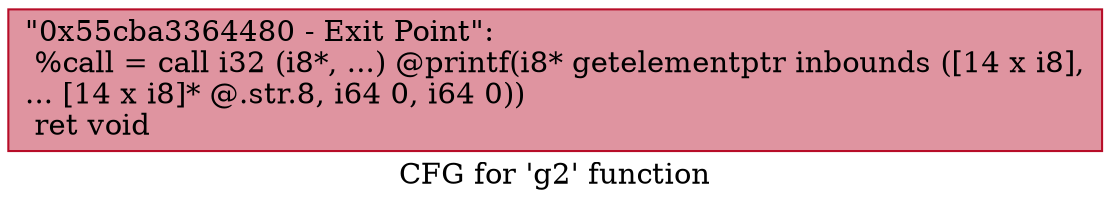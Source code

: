 digraph "CFG for 'g2' function" {
	label="CFG for 'g2' function";

	Node0x55cba3364480 [shape=record,color="#b70d28ff", style=filled, fillcolor="#b70d2870",label="{\"0x55cba3364480 - Exit Point\":\l  %call = call i32 (i8*, ...) @printf(i8* getelementptr inbounds ([14 x i8],\l... [14 x i8]* @.str.8, i64 0, i64 0))\l  ret void\l}"];
}
